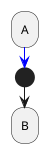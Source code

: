 {
  "sha1": "m3i8i0dlc7krc2gqphj8erfs5fdb06h",
  "insertion": {
    "when": "2024-06-03T18:59:34.831Z",
    "url": "http://forum.plantuml.net/8663/activity-arrow-color-before-start-assigned-the-wrong-arrow",
    "user": "plantuml@gmail.com"
  }
}
@startuml
:A;
-[#blue]->
start
:B;
@enduml
